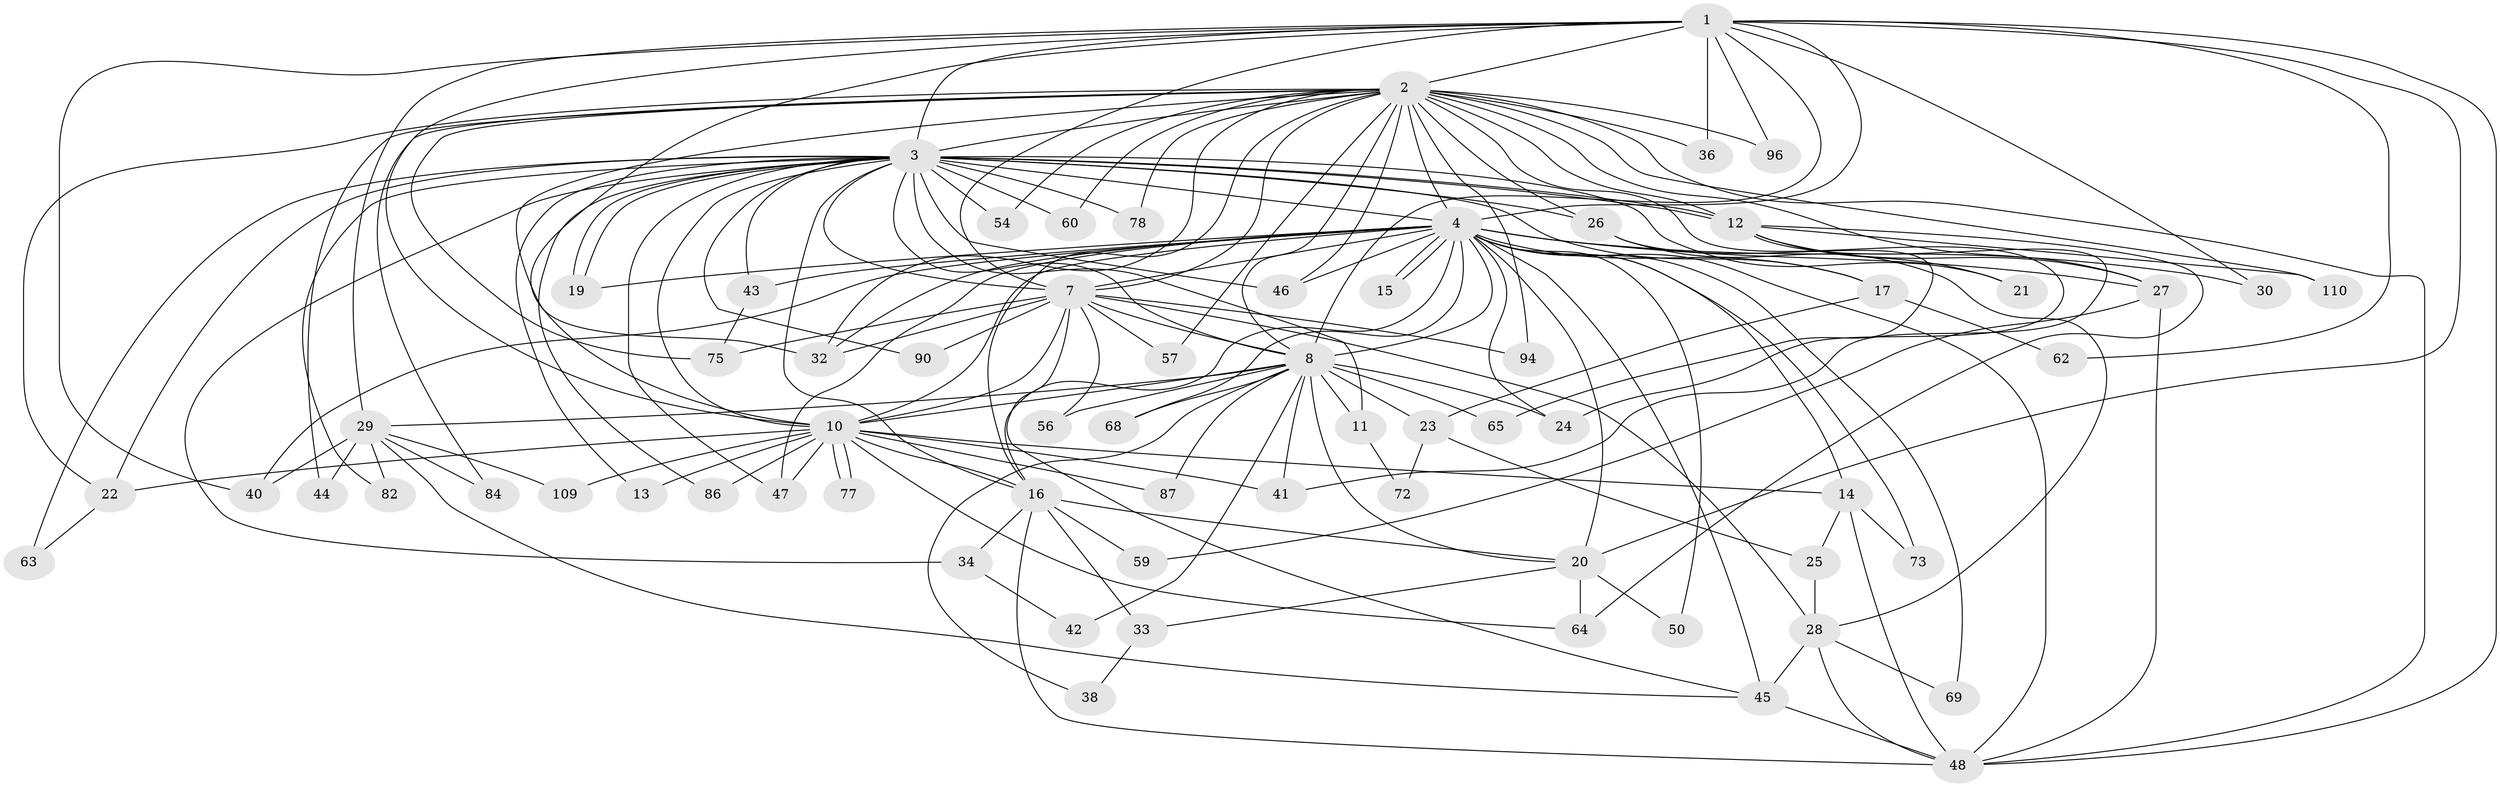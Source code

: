 // original degree distribution, {21: 0.02702702702702703, 18: 0.018018018018018018, 34: 0.009009009009009009, 24: 0.009009009009009009, 10: 0.009009009009009009, 20: 0.009009009009009009, 23: 0.009009009009009009, 3: 0.17117117117117117, 8: 0.02702702702702703, 2: 0.5855855855855856, 5: 0.02702702702702703, 9: 0.009009009009009009, 7: 0.009009009009009009, 4: 0.05405405405405406, 6: 0.02702702702702703}
// Generated by graph-tools (version 1.1) at 2025/17/03/04/25 18:17:50]
// undirected, 66 vertices, 165 edges
graph export_dot {
graph [start="1"]
  node [color=gray90,style=filled];
  1 [super="+39+55"];
  2 [super="+6+18+52"];
  3;
  4 [super="+9+37+100+105+91+35+5+31+58+70"];
  7;
  8;
  10;
  11;
  12;
  13;
  14;
  15;
  16 [super="+93+85+49"];
  17 [super="+74"];
  19;
  20 [super="+76+103"];
  21;
  22 [super="+81"];
  23;
  24 [super="+53"];
  25;
  26 [super="+61"];
  27;
  28;
  29;
  30;
  32 [super="+80+51"];
  33;
  34;
  36;
  38;
  40 [super="+88"];
  41 [super="+97"];
  42;
  43 [super="+67"];
  44;
  45 [super="+111+101+95+104"];
  46 [super="+71"];
  47;
  48 [super="+83"];
  50;
  54 [super="+99"];
  56;
  57;
  59;
  60;
  62;
  63;
  64 [super="+89"];
  65;
  68;
  69;
  72;
  73;
  75 [super="+108"];
  77;
  78;
  82;
  84;
  86 [super="+98"];
  87;
  90;
  94;
  96;
  109;
  110;
  1 -- 2 [weight=3];
  1 -- 3;
  1 -- 4 [weight=4];
  1 -- 7;
  1 -- 8;
  1 -- 10 [weight=2];
  1 -- 29;
  1 -- 30;
  1 -- 36;
  1 -- 40;
  1 -- 62;
  1 -- 96;
  1 -- 48;
  1 -- 32;
  1 -- 20;
  2 -- 3 [weight=2];
  2 -- 4 [weight=8];
  2 -- 7 [weight=2];
  2 -- 8 [weight=2];
  2 -- 10 [weight=2];
  2 -- 22;
  2 -- 27;
  2 -- 36;
  2 -- 54;
  2 -- 60;
  2 -- 94;
  2 -- 96;
  2 -- 84;
  2 -- 24;
  2 -- 44;
  2 -- 57;
  2 -- 48;
  2 -- 16;
  2 -- 32;
  2 -- 78;
  2 -- 26;
  2 -- 75;
  2 -- 12;
  2 -- 110;
  2 -- 46;
  3 -- 4 [weight=4];
  3 -- 7;
  3 -- 8;
  3 -- 10;
  3 -- 11;
  3 -- 12;
  3 -- 12;
  3 -- 13;
  3 -- 16;
  3 -- 17 [weight=2];
  3 -- 19;
  3 -- 19;
  3 -- 21;
  3 -- 22;
  3 -- 26;
  3 -- 34;
  3 -- 43;
  3 -- 46;
  3 -- 47;
  3 -- 54 [weight=2];
  3 -- 60;
  3 -- 63;
  3 -- 78;
  3 -- 82;
  3 -- 86;
  3 -- 90;
  4 -- 7 [weight=5];
  4 -- 8 [weight=3];
  4 -- 10 [weight=3];
  4 -- 15;
  4 -- 15;
  4 -- 32;
  4 -- 40;
  4 -- 45 [weight=2];
  4 -- 68;
  4 -- 73;
  4 -- 14;
  4 -- 17;
  4 -- 20 [weight=2];
  4 -- 30;
  4 -- 43 [weight=2];
  4 -- 46;
  4 -- 50;
  4 -- 27;
  4 -- 19;
  4 -- 16;
  4 -- 69;
  4 -- 24;
  4 -- 48;
  4 -- 47;
  7 -- 8;
  7 -- 10;
  7 -- 28;
  7 -- 32 [weight=2];
  7 -- 56;
  7 -- 57;
  7 -- 75;
  7 -- 90;
  7 -- 94;
  7 -- 45;
  8 -- 10;
  8 -- 11;
  8 -- 23;
  8 -- 24;
  8 -- 29;
  8 -- 38;
  8 -- 41;
  8 -- 42;
  8 -- 56;
  8 -- 65;
  8 -- 68;
  8 -- 87;
  8 -- 20;
  10 -- 13;
  10 -- 14;
  10 -- 47;
  10 -- 64;
  10 -- 77;
  10 -- 77;
  10 -- 86 [weight=2];
  10 -- 87;
  10 -- 109;
  10 -- 16;
  10 -- 22;
  10 -- 41;
  11 -- 72;
  12 -- 21;
  12 -- 27;
  12 -- 41;
  12 -- 64;
  12 -- 110;
  14 -- 25;
  14 -- 48;
  14 -- 73;
  16 -- 20;
  16 -- 33;
  16 -- 34;
  16 -- 59;
  16 -- 48;
  17 -- 23;
  17 -- 62;
  20 -- 33;
  20 -- 50;
  20 -- 64;
  22 -- 63;
  23 -- 25;
  23 -- 72;
  25 -- 28;
  26 -- 65;
  26 -- 28;
  27 -- 59;
  27 -- 48;
  28 -- 48;
  28 -- 69;
  28 -- 45;
  29 -- 44;
  29 -- 82;
  29 -- 84;
  29 -- 109;
  29 -- 45;
  29 -- 40;
  33 -- 38;
  34 -- 42;
  43 -- 75;
  45 -- 48;
}
